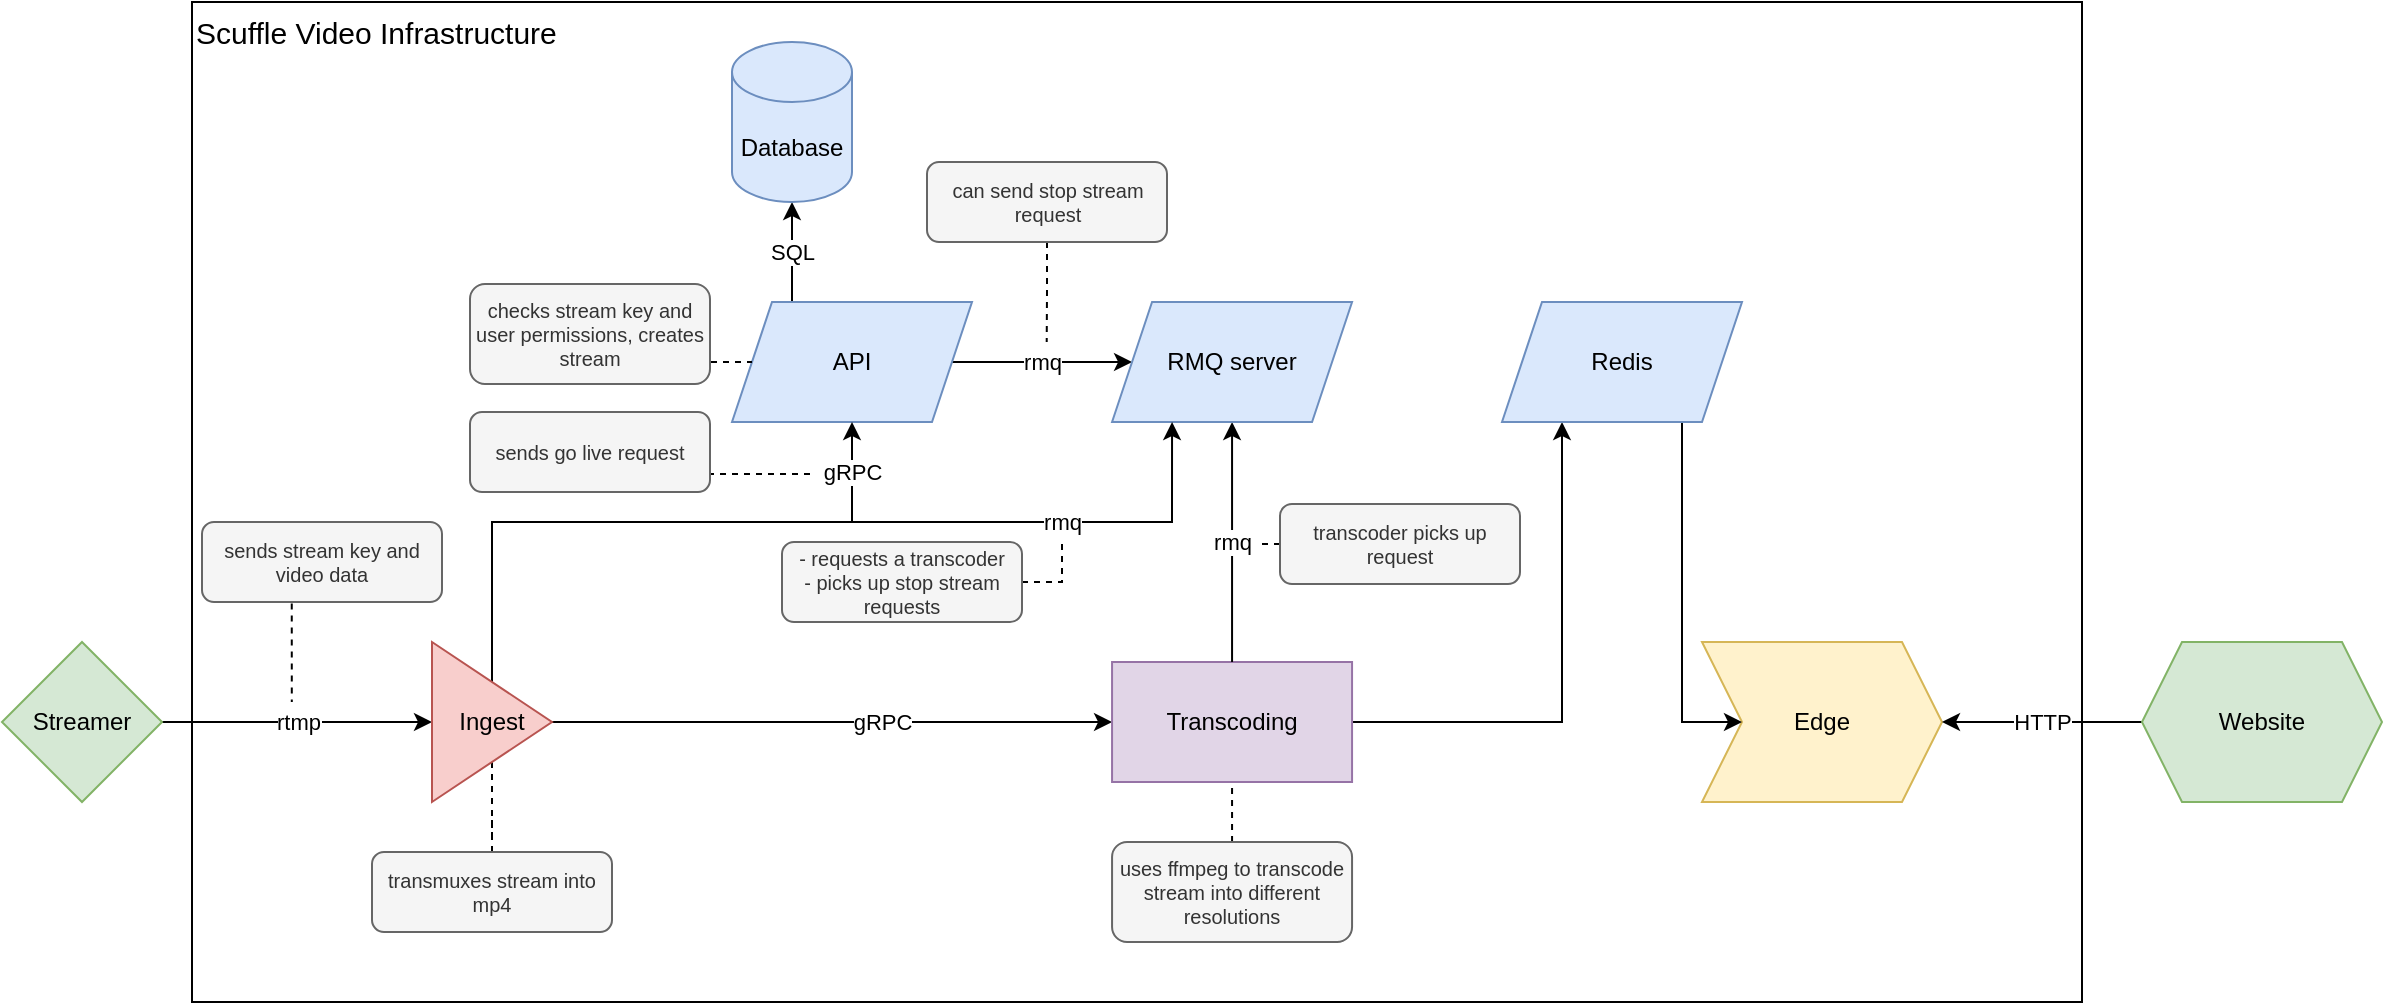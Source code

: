 <mxfile version="21.2.3" type="device">
  <diagram name="Page-1" id="XyPoJowb_y6indRsmkXw">
    <mxGraphModel dx="1195" dy="638" grid="1" gridSize="10" guides="1" tooltips="1" connect="1" arrows="1" fold="1" page="1" pageScale="1" pageWidth="1100" pageHeight="850" math="0" shadow="0">
      <root>
        <mxCell id="0" />
        <mxCell id="1" parent="0" />
        <mxCell id="WrXpl0bInO7aJhBuiIFK-35" value="Scuffle Video Infrastructure" style="rounded=0;whiteSpace=wrap;html=1;glass=0;fillColor=none;align=left;verticalAlign=top;fontSize=15;shadow=0;strokeColor=#000000;movable=0;resizable=0;rotatable=0;deletable=0;editable=0;locked=1;connectable=0;" parent="1" vertex="1">
          <mxGeometry x="105" y="90" width="945" height="500" as="geometry" />
        </mxCell>
        <mxCell id="WrXpl0bInO7aJhBuiIFK-5" value="rtmp" style="edgeStyle=orthogonalEdgeStyle;rounded=0;orthogonalLoop=1;jettySize=auto;html=1;exitX=1;exitY=0.5;exitDx=0;exitDy=0;" parent="1" source="WrXpl0bInO7aJhBuiIFK-1" target="WrXpl0bInO7aJhBuiIFK-2" edge="1">
          <mxGeometry relative="1" as="geometry">
            <mxPoint x="90" y="440" as="sourcePoint" />
          </mxGeometry>
        </mxCell>
        <mxCell id="WrXpl0bInO7aJhBuiIFK-1" value="Streamer" style="rhombus;whiteSpace=wrap;html=1;fillColor=#d5e8d4;strokeColor=#82b366;" parent="1" vertex="1">
          <mxGeometry x="10" y="410" width="80" height="80" as="geometry" />
        </mxCell>
        <mxCell id="WrXpl0bInO7aJhBuiIFK-14" style="edgeStyle=orthogonalEdgeStyle;rounded=0;orthogonalLoop=1;jettySize=auto;html=1;exitX=1;exitY=0.5;exitDx=0;exitDy=0;entryX=0;entryY=0.5;entryDx=0;entryDy=0;" parent="1" source="WrXpl0bInO7aJhBuiIFK-2" target="WrXpl0bInO7aJhBuiIFK-13" edge="1">
          <mxGeometry relative="1" as="geometry" />
        </mxCell>
        <mxCell id="WrXpl0bInO7aJhBuiIFK-28" value="gRPC" style="edgeLabel;html=1;align=center;verticalAlign=middle;resizable=0;points=[];" parent="WrXpl0bInO7aJhBuiIFK-14" vertex="1" connectable="0">
          <mxGeometry x="0.176" relative="1" as="geometry">
            <mxPoint as="offset" />
          </mxGeometry>
        </mxCell>
        <mxCell id="WrXpl0bInO7aJhBuiIFK-18" style="edgeStyle=orthogonalEdgeStyle;rounded=0;orthogonalLoop=1;jettySize=auto;html=1;exitX=0.5;exitY=1;exitDx=0;exitDy=0;entryX=0.5;entryY=0;entryDx=0;entryDy=0;dashed=1;endArrow=none;endFill=0;" parent="1" source="WrXpl0bInO7aJhBuiIFK-2" target="WrXpl0bInO7aJhBuiIFK-17" edge="1">
          <mxGeometry relative="1" as="geometry" />
        </mxCell>
        <mxCell id="WrXpl0bInO7aJhBuiIFK-39" style="edgeStyle=orthogonalEdgeStyle;rounded=0;orthogonalLoop=1;jettySize=auto;html=1;exitX=0.5;exitY=0;exitDx=0;exitDy=0;endArrow=none;endFill=0;" parent="1" source="WrXpl0bInO7aJhBuiIFK-2" edge="1">
          <mxGeometry relative="1" as="geometry">
            <mxPoint x="440" y="350" as="targetPoint" />
            <Array as="points">
              <mxPoint x="255" y="350" />
            </Array>
          </mxGeometry>
        </mxCell>
        <mxCell id="WrXpl0bInO7aJhBuiIFK-2" value="Ingest" style="triangle;whiteSpace=wrap;html=1;labelPosition=center;verticalLabelPosition=middle;align=center;verticalAlign=middle;labelBackgroundColor=none;fillColor=#f8cecc;strokeColor=#b85450;" parent="1" vertex="1">
          <mxGeometry x="225" y="410" width="60" height="80" as="geometry" />
        </mxCell>
        <mxCell id="xtq5lWVsjILsi1bRWJpn-7" style="edgeStyle=orthogonalEdgeStyle;rounded=0;orthogonalLoop=1;jettySize=auto;html=1;exitX=0.374;exitY=1.02;exitDx=0;exitDy=0;dashed=1;endArrow=none;endFill=0;exitPerimeter=0;" parent="1" source="WrXpl0bInO7aJhBuiIFK-6" edge="1">
          <mxGeometry relative="1" as="geometry">
            <mxPoint x="155" y="440" as="targetPoint" />
            <Array as="points">
              <mxPoint x="155" y="440" />
            </Array>
          </mxGeometry>
        </mxCell>
        <mxCell id="WrXpl0bInO7aJhBuiIFK-6" value="&lt;font style=&quot;font-size: 10px;&quot;&gt;sends stream key and video data&lt;br style=&quot;font-size: 10px;&quot;&gt;&lt;/font&gt;" style="rounded=1;whiteSpace=wrap;html=1;align=center;verticalAlign=middle;fillColor=#f5f5f5;fontColor=#333333;strokeColor=#666666;fontSize=10;" parent="1" vertex="1">
          <mxGeometry x="110" y="350" width="120" height="40" as="geometry" />
        </mxCell>
        <mxCell id="WrXpl0bInO7aJhBuiIFK-37" value="SQL" style="edgeStyle=orthogonalEdgeStyle;rounded=0;orthogonalLoop=1;jettySize=auto;html=1;exitX=0.25;exitY=0;exitDx=0;exitDy=0;entryX=0.5;entryY=1;entryDx=0;entryDy=0;entryPerimeter=0;" parent="1" source="WrXpl0bInO7aJhBuiIFK-9" target="WrXpl0bInO7aJhBuiIFK-36" edge="1">
          <mxGeometry relative="1" as="geometry" />
        </mxCell>
        <mxCell id="xtq5lWVsjILsi1bRWJpn-3" value="rmq" style="edgeStyle=orthogonalEdgeStyle;rounded=0;orthogonalLoop=1;jettySize=auto;html=1;exitX=1;exitY=0.5;exitDx=0;exitDy=0;entryX=0;entryY=0.5;entryDx=0;entryDy=0;" parent="1" source="WrXpl0bInO7aJhBuiIFK-9" target="WrXpl0bInO7aJhBuiIFK-19" edge="1">
          <mxGeometry relative="1" as="geometry" />
        </mxCell>
        <mxCell id="WrXpl0bInO7aJhBuiIFK-9" value="API" style="shape=parallelogram;perimeter=parallelogramPerimeter;whiteSpace=wrap;html=1;fixedSize=1;fillColor=#dae8fc;strokeColor=#6c8ebf;" parent="1" vertex="1">
          <mxGeometry x="375" y="240" width="120" height="60" as="geometry" />
        </mxCell>
        <mxCell id="WrXpl0bInO7aJhBuiIFK-34" style="edgeStyle=orthogonalEdgeStyle;rounded=0;orthogonalLoop=1;jettySize=auto;html=1;exitX=1;exitY=0.75;exitDx=0;exitDy=0;endArrow=none;endFill=0;dashed=1;entryX=0;entryY=0.5;entryDx=0;entryDy=0;" parent="1" source="WrXpl0bInO7aJhBuiIFK-11" target="WrXpl0bInO7aJhBuiIFK-9" edge="1">
          <mxGeometry relative="1" as="geometry">
            <mxPoint x="360" y="270" as="targetPoint" />
            <mxPoint x="330" y="225" as="sourcePoint" />
            <Array as="points">
              <mxPoint x="320" y="270" />
            </Array>
          </mxGeometry>
        </mxCell>
        <mxCell id="WrXpl0bInO7aJhBuiIFK-11" value="checks stream key and user permissions, creates stream" style="rounded=1;whiteSpace=wrap;html=1;align=center;verticalAlign=middle;fillColor=#f5f5f5;fontColor=#333333;strokeColor=#666666;fontSize=10;" parent="1" vertex="1">
          <mxGeometry x="244" y="231" width="120" height="50" as="geometry" />
        </mxCell>
        <mxCell id="r0uAJpNcuiGpBw157YY_-2" style="edgeStyle=orthogonalEdgeStyle;rounded=0;orthogonalLoop=1;jettySize=auto;html=1;exitX=1;exitY=0.5;exitDx=0;exitDy=0;entryX=0.25;entryY=1;entryDx=0;entryDy=0;" parent="1" source="WrXpl0bInO7aJhBuiIFK-13" target="r0uAJpNcuiGpBw157YY_-1" edge="1">
          <mxGeometry relative="1" as="geometry">
            <Array as="points">
              <mxPoint x="790" y="450" />
            </Array>
          </mxGeometry>
        </mxCell>
        <mxCell id="WrXpl0bInO7aJhBuiIFK-13" value="&lt;div&gt;Transcoding&lt;/div&gt;" style="rounded=0;whiteSpace=wrap;html=1;fillColor=#e1d5e7;strokeColor=#9673a6;" parent="1" vertex="1">
          <mxGeometry x="565.03" y="420" width="120" height="60" as="geometry" />
        </mxCell>
        <mxCell id="WrXpl0bInO7aJhBuiIFK-16" style="edgeStyle=orthogonalEdgeStyle;rounded=0;orthogonalLoop=1;jettySize=auto;html=1;exitX=0.5;exitY=0;exitDx=0;exitDy=0;entryX=0.5;entryY=1;entryDx=0;entryDy=0;dashed=1;endArrow=none;endFill=0;" parent="1" source="WrXpl0bInO7aJhBuiIFK-15" target="WrXpl0bInO7aJhBuiIFK-13" edge="1">
          <mxGeometry relative="1" as="geometry" />
        </mxCell>
        <mxCell id="WrXpl0bInO7aJhBuiIFK-15" value="&lt;font style=&quot;font-size: 10px;&quot;&gt;uses ffmpeg to transcode stream into different resolutions&lt;br style=&quot;font-size: 10px;&quot;&gt;&lt;/font&gt;" style="rounded=1;whiteSpace=wrap;html=1;align=center;verticalAlign=middle;fillColor=#f5f5f5;fontColor=#333333;strokeColor=#666666;fontSize=10;" parent="1" vertex="1">
          <mxGeometry x="565.03" y="510" width="120" height="50" as="geometry" />
        </mxCell>
        <mxCell id="WrXpl0bInO7aJhBuiIFK-17" value="&lt;font style=&quot;font-size: 10px;&quot;&gt;transmuxes stream into mp4&lt;br style=&quot;font-size: 10px;&quot;&gt;&lt;/font&gt;" style="rounded=1;whiteSpace=wrap;html=1;align=center;verticalAlign=middle;fillColor=#f5f5f5;fontColor=#333333;strokeColor=#666666;fontSize=10;" parent="1" vertex="1">
          <mxGeometry x="195" y="515" width="120" height="40" as="geometry" />
        </mxCell>
        <mxCell id="WrXpl0bInO7aJhBuiIFK-24" value="rmq" style="edgeStyle=orthogonalEdgeStyle;rounded=0;orthogonalLoop=1;jettySize=auto;html=1;exitX=0.5;exitY=0;exitDx=0;exitDy=0;entryX=0.5;entryY=1;entryDx=0;entryDy=0;" parent="1" source="WrXpl0bInO7aJhBuiIFK-13" target="WrXpl0bInO7aJhBuiIFK-19" edge="1">
          <mxGeometry relative="1" as="geometry">
            <mxPoint x="625.03" y="350" as="sourcePoint" />
            <mxPoint x="665.03" y="360" as="targetPoint" />
            <Array as="points" />
          </mxGeometry>
        </mxCell>
        <mxCell id="WrXpl0bInO7aJhBuiIFK-19" value="RMQ server" style="shape=parallelogram;perimeter=parallelogramPerimeter;whiteSpace=wrap;html=1;fixedSize=1;fillColor=#dae8fc;strokeColor=#6c8ebf;" parent="1" vertex="1">
          <mxGeometry x="565.03" y="240" width="120" height="60" as="geometry" />
        </mxCell>
        <mxCell id="WrXpl0bInO7aJhBuiIFK-21" value="rmq" style="edgeStyle=none;orthogonalLoop=1;jettySize=auto;html=1;rounded=0;entryX=0.25;entryY=1;entryDx=0;entryDy=0;" parent="1" target="WrXpl0bInO7aJhBuiIFK-19" edge="1">
          <mxGeometry width="80" relative="1" as="geometry">
            <mxPoint x="435" y="350" as="sourcePoint" />
            <mxPoint x="515" y="350" as="targetPoint" />
            <Array as="points">
              <mxPoint x="595" y="350" />
            </Array>
          </mxGeometry>
        </mxCell>
        <mxCell id="WrXpl0bInO7aJhBuiIFK-22" style="edgeStyle=orthogonalEdgeStyle;rounded=0;orthogonalLoop=1;jettySize=auto;html=1;dashed=1;endArrow=none;endFill=0;exitX=1;exitY=0.5;exitDx=0;exitDy=0;" parent="1" source="WrXpl0bInO7aJhBuiIFK-23" edge="1">
          <mxGeometry relative="1" as="geometry">
            <mxPoint x="540" y="360" as="targetPoint" />
            <mxPoint x="530" y="380" as="sourcePoint" />
            <Array as="points">
              <mxPoint x="540" y="380" />
            </Array>
          </mxGeometry>
        </mxCell>
        <mxCell id="WrXpl0bInO7aJhBuiIFK-23" value="- requests a transcoder&lt;br&gt;- picks up stop stream requests" style="rounded=1;whiteSpace=wrap;html=1;align=center;verticalAlign=middle;fillColor=#f5f5f5;fontColor=#333333;strokeColor=#666666;fontSize=10;" parent="1" vertex="1">
          <mxGeometry x="400" y="360" width="120" height="40" as="geometry" />
        </mxCell>
        <mxCell id="r0uAJpNcuiGpBw157YY_-4" style="edgeStyle=orthogonalEdgeStyle;rounded=0;orthogonalLoop=1;jettySize=auto;html=1;exitX=0;exitY=0.5;exitDx=0;exitDy=0;endArrow=none;endFill=0;dashed=1;" parent="1" source="WrXpl0bInO7aJhBuiIFK-25" edge="1">
          <mxGeometry relative="1" as="geometry">
            <mxPoint x="639" y="360.933" as="targetPoint" />
          </mxGeometry>
        </mxCell>
        <mxCell id="WrXpl0bInO7aJhBuiIFK-25" value="transcoder picks up request" style="rounded=1;whiteSpace=wrap;html=1;align=center;verticalAlign=middle;fillColor=#f5f5f5;fontColor=#333333;strokeColor=#666666;fontSize=10;" parent="1" vertex="1">
          <mxGeometry x="649" y="341" width="120" height="40" as="geometry" />
        </mxCell>
        <mxCell id="WrXpl0bInO7aJhBuiIFK-29" value="Edge" style="shape=step;perimeter=stepPerimeter;whiteSpace=wrap;html=1;fixedSize=1;fillColor=#fff2cc;strokeColor=#d6b656;" parent="1" vertex="1">
          <mxGeometry x="860" y="410" width="120" height="80" as="geometry" />
        </mxCell>
        <mxCell id="WrXpl0bInO7aJhBuiIFK-32" value="HTTP" style="edgeStyle=orthogonalEdgeStyle;rounded=0;orthogonalLoop=1;jettySize=auto;html=1;exitX=0;exitY=0.5;exitDx=0;exitDy=0;entryX=1;entryY=0.5;entryDx=0;entryDy=0;" parent="1" source="WrXpl0bInO7aJhBuiIFK-31" target="WrXpl0bInO7aJhBuiIFK-29" edge="1">
          <mxGeometry relative="1" as="geometry" />
        </mxCell>
        <mxCell id="WrXpl0bInO7aJhBuiIFK-31" value="Website" style="shape=hexagon;perimeter=hexagonPerimeter2;whiteSpace=wrap;html=1;fixedSize=1;fillColor=#d5e8d4;strokeColor=#82b366;" parent="1" vertex="1">
          <mxGeometry x="1080" y="410" width="120" height="80" as="geometry" />
        </mxCell>
        <mxCell id="WrXpl0bInO7aJhBuiIFK-36" value="Database" style="shape=cylinder3;whiteSpace=wrap;html=1;boundedLbl=1;backgroundOutline=1;size=15;fillColor=#dae8fc;strokeColor=#6c8ebf;" parent="1" vertex="1">
          <mxGeometry x="375" y="110" width="60" height="80" as="geometry" />
        </mxCell>
        <mxCell id="WrXpl0bInO7aJhBuiIFK-43" value="gRPC" style="edgeStyle=none;orthogonalLoop=1;jettySize=auto;html=1;rounded=0;entryX=0.5;entryY=1;entryDx=0;entryDy=0;" parent="1" target="WrXpl0bInO7aJhBuiIFK-9" edge="1">
          <mxGeometry width="80" relative="1" as="geometry">
            <mxPoint x="435" y="350" as="sourcePoint" />
            <mxPoint x="520" y="310" as="targetPoint" />
            <Array as="points" />
          </mxGeometry>
        </mxCell>
        <mxCell id="xtq5lWVsjILsi1bRWJpn-2" style="edgeStyle=orthogonalEdgeStyle;rounded=0;orthogonalLoop=1;jettySize=auto;html=1;exitX=1;exitY=0.75;exitDx=0;exitDy=0;endArrow=none;endFill=0;dashed=1;" parent="1" source="xtq5lWVsjILsi1bRWJpn-1" edge="1">
          <mxGeometry relative="1" as="geometry">
            <mxPoint x="416" y="326" as="targetPoint" />
            <mxPoint x="256" y="246" as="sourcePoint" />
            <Array as="points">
              <mxPoint x="364" y="326" />
            </Array>
          </mxGeometry>
        </mxCell>
        <mxCell id="xtq5lWVsjILsi1bRWJpn-1" value="sends go live request" style="rounded=1;whiteSpace=wrap;html=1;align=center;verticalAlign=middle;fillColor=#f5f5f5;fontColor=#333333;strokeColor=#666666;fontSize=10;" parent="1" vertex="1">
          <mxGeometry x="244" y="295" width="120" height="40" as="geometry" />
        </mxCell>
        <mxCell id="xtq5lWVsjILsi1bRWJpn-6" style="edgeStyle=orthogonalEdgeStyle;rounded=0;orthogonalLoop=1;jettySize=auto;html=1;exitX=0.5;exitY=1;exitDx=0;exitDy=0;dashed=1;endArrow=none;endFill=0;" parent="1" source="xtq5lWVsjILsi1bRWJpn-5" edge="1">
          <mxGeometry relative="1" as="geometry">
            <mxPoint x="532.357" y="260" as="targetPoint" />
          </mxGeometry>
        </mxCell>
        <mxCell id="xtq5lWVsjILsi1bRWJpn-5" value="can send stop stream request" style="rounded=1;whiteSpace=wrap;html=1;align=center;verticalAlign=middle;fillColor=#f5f5f5;fontColor=#333333;strokeColor=#666666;fontSize=10;" parent="1" vertex="1">
          <mxGeometry x="472.5" y="170" width="120" height="40" as="geometry" />
        </mxCell>
        <mxCell id="r0uAJpNcuiGpBw157YY_-3" style="edgeStyle=orthogonalEdgeStyle;rounded=0;orthogonalLoop=1;jettySize=auto;html=1;exitX=0.75;exitY=1;exitDx=0;exitDy=0;entryX=0;entryY=0.5;entryDx=0;entryDy=0;" parent="1" source="r0uAJpNcuiGpBw157YY_-1" target="WrXpl0bInO7aJhBuiIFK-29" edge="1">
          <mxGeometry relative="1" as="geometry">
            <Array as="points">
              <mxPoint x="850" y="450" />
            </Array>
          </mxGeometry>
        </mxCell>
        <mxCell id="r0uAJpNcuiGpBw157YY_-1" value="Redis" style="shape=parallelogram;perimeter=parallelogramPerimeter;whiteSpace=wrap;html=1;fixedSize=1;fillColor=#dae8fc;strokeColor=#6c8ebf;" parent="1" vertex="1">
          <mxGeometry x="760" y="240" width="120" height="60" as="geometry" />
        </mxCell>
      </root>
    </mxGraphModel>
  </diagram>
</mxfile>
